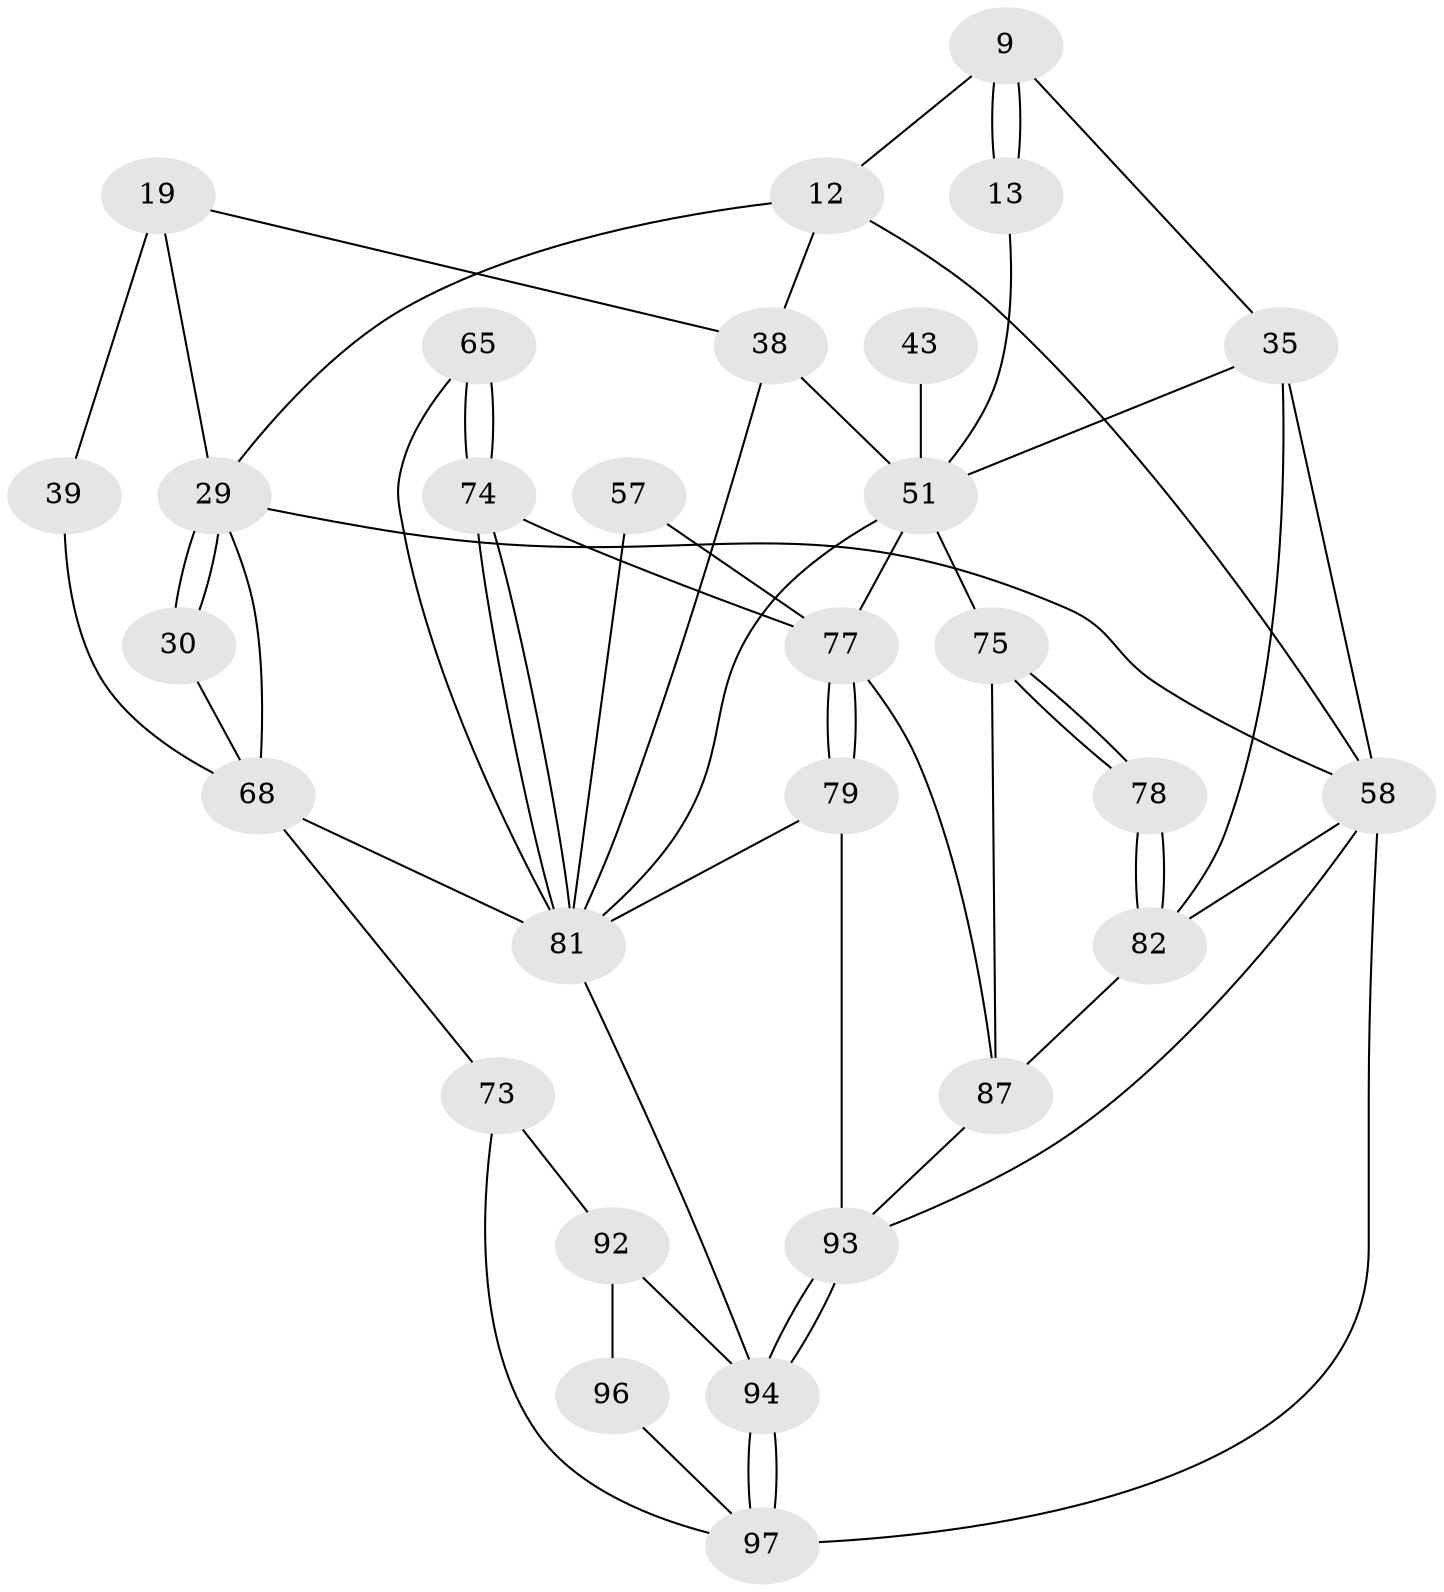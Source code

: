 // original degree distribution, {3: 0.041237113402061855, 5: 0.4742268041237113, 6: 0.24742268041237114, 4: 0.23711340206185566}
// Generated by graph-tools (version 1.1) at 2025/05/03/04/25 22:05:37]
// undirected, 29 vertices, 61 edges
graph export_dot {
graph [start="1"]
  node [color=gray90,style=filled];
  9 [pos="+0.52686346355643+0.16876108551104288",super="+8+7"];
  12 [pos="+0.3103756641209795+0",super="+4+11"];
  13 [pos="+0.6268760316628076+0.1282252443638378"];
  19 [pos="+0.24094025251708465+0.12427842879255546",super="+18"];
  29 [pos="+0.0753779155011574+0.1452521125688083",super="+15+14+16+20"];
  30 [pos="+0.08198838006530475+0.2756736032253476",super="+28"];
  35 [pos="+0.9465645756345145+0.2597669632144085",super="+25+23"];
  38 [pos="+0.4766445650780081+0.25623400897602355",super="+17+27"];
  39 [pos="+0.28352409715976795+0.3637838803207045",super="+33"];
  43 [pos="+0.7459895341808407+0.21643908937658243"];
  51 [pos="+0.7092402780070596+0.3852356397495019",super="+48+50+44"];
  57 [pos="+0.5238159019367253+0.36331239302523455"];
  58 [pos="+1+0.7730145337700521",super="+3"];
  65 [pos="+0.5240647237122642+0.5389021758538832"];
  68 [pos="+0.26146310989830346+0.6037222675286739",super="+34+67"];
  73 [pos="+0+0.6179626383818578",super="+72+71"];
  74 [pos="+0.5573508088484728+0.6090340636555283",super="+66+64"];
  75 [pos="+0.8313888324864473+0.6110429848723988",super="+46+45"];
  77 [pos="+0.7020908030297662+0.6377811377744271",super="+62+63"];
  78 [pos="+0.9306913313740078+0.6605744252403132",super="+53"];
  79 [pos="+0.662278924664761+0.6585991826156659"];
  81 [pos="+0.557262163515096+0.6127505034875844",super="+80+70+61"];
  82 [pos="+0.9358448049979201+0.6655396622364663",super="+59+54"];
  87 [pos="+0.8105498372716754+0.8012444354940653",super="+76"];
  92 [pos="+0.11335348413326062+0.8301483901590112",super="+91+90"];
  93 [pos="+0.7846769838143968+0.9278509669090019",super="+89"];
  94 [pos="+0.7053565220157713+1",super="+84+83+85"];
  96 [pos="+0.24081337092053187+1",super="+95"];
  97 [pos="+0.7033475809098747+1",super="+86"];
  9 -- 13 [weight=2];
  9 -- 13;
  9 -- 12 [weight=2];
  9 -- 35;
  12 -- 58;
  12 -- 38 [weight=2];
  12 -- 29;
  13 -- 51;
  19 -- 39 [weight=2];
  19 -- 38;
  19 -- 29;
  29 -- 30 [weight=2];
  29 -- 30;
  29 -- 58;
  29 -- 68;
  30 -- 68;
  35 -- 58 [weight=2];
  35 -- 51 [weight=2];
  35 -- 82 [weight=2];
  38 -- 81;
  38 -- 51;
  39 -- 68 [weight=2];
  43 -- 51 [weight=3];
  51 -- 81;
  51 -- 75 [weight=2];
  51 -- 77 [weight=2];
  57 -- 81 [weight=2];
  57 -- 77;
  58 -- 93;
  58 -- 97 [weight=2];
  58 -- 82;
  65 -- 74 [weight=2];
  65 -- 74;
  65 -- 81;
  68 -- 73 [weight=2];
  68 -- 81 [weight=2];
  73 -- 97;
  73 -- 92 [weight=2];
  74 -- 81;
  74 -- 81;
  74 -- 77 [weight=2];
  75 -- 78 [weight=2];
  75 -- 78;
  75 -- 87;
  77 -- 79;
  77 -- 79;
  77 -- 87;
  78 -- 82 [weight=2];
  78 -- 82;
  79 -- 81;
  79 -- 93;
  81 -- 94 [weight=2];
  82 -- 87;
  87 -- 93;
  92 -- 96 [weight=2];
  92 -- 94;
  93 -- 94 [weight=2];
  93 -- 94;
  94 -- 97;
  94 -- 97;
  96 -- 97 [weight=2];
}
